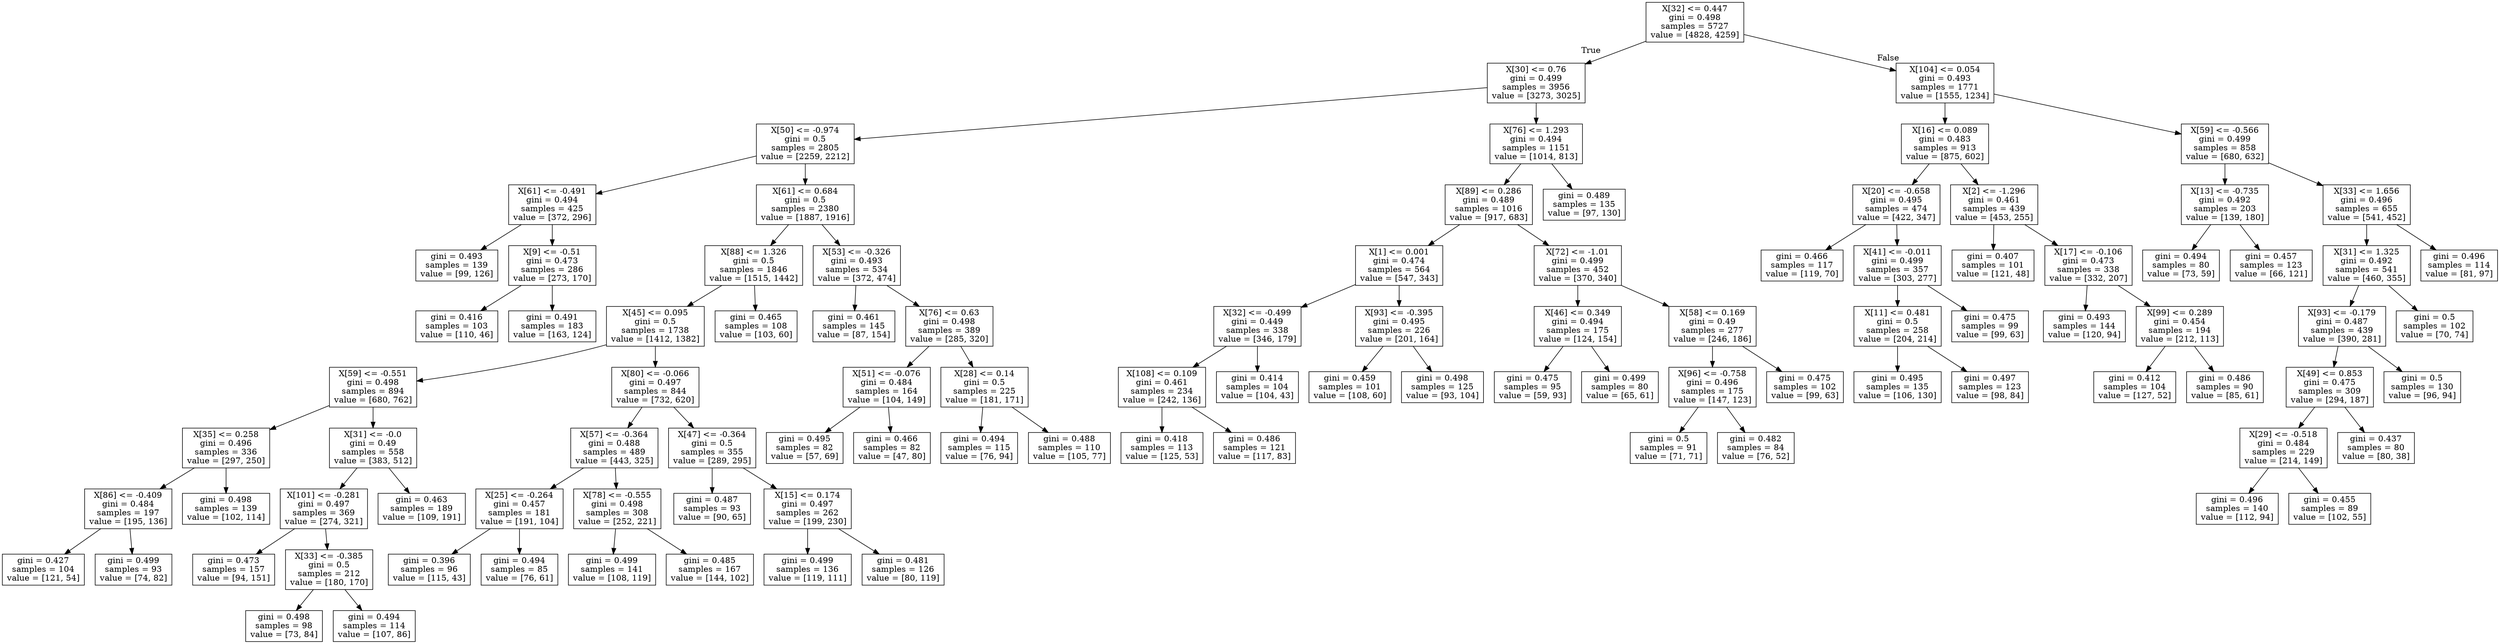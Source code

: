 digraph Tree {
node [shape=box] ;
0 [label="X[32] <= 0.447\ngini = 0.498\nsamples = 5727\nvalue = [4828, 4259]"] ;
1 [label="X[30] <= 0.76\ngini = 0.499\nsamples = 3956\nvalue = [3273, 3025]"] ;
0 -> 1 [labeldistance=2.5, labelangle=45, headlabel="True"] ;
5 [label="X[50] <= -0.974\ngini = 0.5\nsamples = 2805\nvalue = [2259, 2212]"] ;
1 -> 5 ;
23 [label="X[61] <= -0.491\ngini = 0.494\nsamples = 425\nvalue = [372, 296]"] ;
5 -> 23 ;
25 [label="gini = 0.493\nsamples = 139\nvalue = [99, 126]"] ;
23 -> 25 ;
26 [label="X[9] <= -0.51\ngini = 0.473\nsamples = 286\nvalue = [273, 170]"] ;
23 -> 26 ;
43 [label="gini = 0.416\nsamples = 103\nvalue = [110, 46]"] ;
26 -> 43 ;
44 [label="gini = 0.491\nsamples = 183\nvalue = [163, 124]"] ;
26 -> 44 ;
24 [label="X[61] <= 0.684\ngini = 0.5\nsamples = 2380\nvalue = [1887, 1916]"] ;
5 -> 24 ;
27 [label="X[88] <= 1.326\ngini = 0.5\nsamples = 1846\nvalue = [1515, 1442]"] ;
24 -> 27 ;
29 [label="X[45] <= 0.095\ngini = 0.5\nsamples = 1738\nvalue = [1412, 1382]"] ;
27 -> 29 ;
31 [label="X[59] <= -0.551\ngini = 0.498\nsamples = 894\nvalue = [680, 762]"] ;
29 -> 31 ;
33 [label="X[35] <= 0.258\ngini = 0.496\nsamples = 336\nvalue = [297, 250]"] ;
31 -> 33 ;
49 [label="X[86] <= -0.409\ngini = 0.484\nsamples = 197\nvalue = [195, 136]"] ;
33 -> 49 ;
51 [label="gini = 0.427\nsamples = 104\nvalue = [121, 54]"] ;
49 -> 51 ;
52 [label="gini = 0.499\nsamples = 93\nvalue = [74, 82]"] ;
49 -> 52 ;
50 [label="gini = 0.498\nsamples = 139\nvalue = [102, 114]"] ;
33 -> 50 ;
34 [label="X[31] <= -0.0\ngini = 0.49\nsamples = 558\nvalue = [383, 512]"] ;
31 -> 34 ;
45 [label="X[101] <= -0.281\ngini = 0.497\nsamples = 369\nvalue = [274, 321]"] ;
34 -> 45 ;
47 [label="gini = 0.473\nsamples = 157\nvalue = [94, 151]"] ;
45 -> 47 ;
48 [label="X[33] <= -0.385\ngini = 0.5\nsamples = 212\nvalue = [180, 170]"] ;
45 -> 48 ;
87 [label="gini = 0.498\nsamples = 98\nvalue = [73, 84]"] ;
48 -> 87 ;
88 [label="gini = 0.494\nsamples = 114\nvalue = [107, 86]"] ;
48 -> 88 ;
46 [label="gini = 0.463\nsamples = 189\nvalue = [109, 191]"] ;
34 -> 46 ;
32 [label="X[80] <= -0.066\ngini = 0.497\nsamples = 844\nvalue = [732, 620]"] ;
29 -> 32 ;
35 [label="X[57] <= -0.364\ngini = 0.488\nsamples = 489\nvalue = [443, 325]"] ;
32 -> 35 ;
37 [label="X[25] <= -0.264\ngini = 0.457\nsamples = 181\nvalue = [191, 104]"] ;
35 -> 37 ;
39 [label="gini = 0.396\nsamples = 96\nvalue = [115, 43]"] ;
37 -> 39 ;
40 [label="gini = 0.494\nsamples = 85\nvalue = [76, 61]"] ;
37 -> 40 ;
38 [label="X[78] <= -0.555\ngini = 0.498\nsamples = 308\nvalue = [252, 221]"] ;
35 -> 38 ;
67 [label="gini = 0.499\nsamples = 141\nvalue = [108, 119]"] ;
38 -> 67 ;
68 [label="gini = 0.485\nsamples = 167\nvalue = [144, 102]"] ;
38 -> 68 ;
36 [label="X[47] <= -0.364\ngini = 0.5\nsamples = 355\nvalue = [289, 295]"] ;
32 -> 36 ;
61 [label="gini = 0.487\nsamples = 93\nvalue = [90, 65]"] ;
36 -> 61 ;
62 [label="X[15] <= 0.174\ngini = 0.497\nsamples = 262\nvalue = [199, 230]"] ;
36 -> 62 ;
65 [label="gini = 0.499\nsamples = 136\nvalue = [119, 111]"] ;
62 -> 65 ;
66 [label="gini = 0.481\nsamples = 126\nvalue = [80, 119]"] ;
62 -> 66 ;
30 [label="gini = 0.465\nsamples = 108\nvalue = [103, 60]"] ;
27 -> 30 ;
28 [label="X[53] <= -0.326\ngini = 0.493\nsamples = 534\nvalue = [372, 474]"] ;
24 -> 28 ;
41 [label="gini = 0.461\nsamples = 145\nvalue = [87, 154]"] ;
28 -> 41 ;
42 [label="X[76] <= 0.63\ngini = 0.498\nsamples = 389\nvalue = [285, 320]"] ;
28 -> 42 ;
59 [label="X[51] <= -0.076\ngini = 0.484\nsamples = 164\nvalue = [104, 149]"] ;
42 -> 59 ;
97 [label="gini = 0.495\nsamples = 82\nvalue = [57, 69]"] ;
59 -> 97 ;
98 [label="gini = 0.466\nsamples = 82\nvalue = [47, 80]"] ;
59 -> 98 ;
60 [label="X[28] <= 0.14\ngini = 0.5\nsamples = 225\nvalue = [181, 171]"] ;
42 -> 60 ;
63 [label="gini = 0.494\nsamples = 115\nvalue = [76, 94]"] ;
60 -> 63 ;
64 [label="gini = 0.488\nsamples = 110\nvalue = [105, 77]"] ;
60 -> 64 ;
6 [label="X[76] <= 1.293\ngini = 0.494\nsamples = 1151\nvalue = [1014, 813]"] ;
1 -> 6 ;
7 [label="X[89] <= 0.286\ngini = 0.489\nsamples = 1016\nvalue = [917, 683]"] ;
6 -> 7 ;
9 [label="X[1] <= 0.001\ngini = 0.474\nsamples = 564\nvalue = [547, 343]"] ;
7 -> 9 ;
19 [label="X[32] <= -0.499\ngini = 0.449\nsamples = 338\nvalue = [346, 179]"] ;
9 -> 19 ;
89 [label="X[108] <= 0.109\ngini = 0.461\nsamples = 234\nvalue = [242, 136]"] ;
19 -> 89 ;
91 [label="gini = 0.418\nsamples = 113\nvalue = [125, 53]"] ;
89 -> 91 ;
92 [label="gini = 0.486\nsamples = 121\nvalue = [117, 83]"] ;
89 -> 92 ;
90 [label="gini = 0.414\nsamples = 104\nvalue = [104, 43]"] ;
19 -> 90 ;
20 [label="X[93] <= -0.395\ngini = 0.495\nsamples = 226\nvalue = [201, 164]"] ;
9 -> 20 ;
21 [label="gini = 0.459\nsamples = 101\nvalue = [108, 60]"] ;
20 -> 21 ;
22 [label="gini = 0.498\nsamples = 125\nvalue = [93, 104]"] ;
20 -> 22 ;
10 [label="X[72] <= -1.01\ngini = 0.499\nsamples = 452\nvalue = [370, 340]"] ;
7 -> 10 ;
17 [label="X[46] <= 0.349\ngini = 0.494\nsamples = 175\nvalue = [124, 154]"] ;
10 -> 17 ;
71 [label="gini = 0.475\nsamples = 95\nvalue = [59, 93]"] ;
17 -> 71 ;
72 [label="gini = 0.499\nsamples = 80\nvalue = [65, 61]"] ;
17 -> 72 ;
18 [label="X[58] <= 0.169\ngini = 0.49\nsamples = 277\nvalue = [246, 186]"] ;
10 -> 18 ;
93 [label="X[96] <= -0.758\ngini = 0.496\nsamples = 175\nvalue = [147, 123]"] ;
18 -> 93 ;
95 [label="gini = 0.5\nsamples = 91\nvalue = [71, 71]"] ;
93 -> 95 ;
96 [label="gini = 0.482\nsamples = 84\nvalue = [76, 52]"] ;
93 -> 96 ;
94 [label="gini = 0.475\nsamples = 102\nvalue = [99, 63]"] ;
18 -> 94 ;
8 [label="gini = 0.489\nsamples = 135\nvalue = [97, 130]"] ;
6 -> 8 ;
2 [label="X[104] <= 0.054\ngini = 0.493\nsamples = 1771\nvalue = [1555, 1234]"] ;
0 -> 2 [labeldistance=2.5, labelangle=-45, headlabel="False"] ;
3 [label="X[16] <= 0.089\ngini = 0.483\nsamples = 913\nvalue = [875, 602]"] ;
2 -> 3 ;
11 [label="X[20] <= -0.658\ngini = 0.495\nsamples = 474\nvalue = [422, 347]"] ;
3 -> 11 ;
55 [label="gini = 0.466\nsamples = 117\nvalue = [119, 70]"] ;
11 -> 55 ;
56 [label="X[41] <= -0.011\ngini = 0.499\nsamples = 357\nvalue = [303, 277]"] ;
11 -> 56 ;
57 [label="X[11] <= 0.481\ngini = 0.5\nsamples = 258\nvalue = [204, 214]"] ;
56 -> 57 ;
81 [label="gini = 0.495\nsamples = 135\nvalue = [106, 130]"] ;
57 -> 81 ;
82 [label="gini = 0.497\nsamples = 123\nvalue = [98, 84]"] ;
57 -> 82 ;
58 [label="gini = 0.475\nsamples = 99\nvalue = [99, 63]"] ;
56 -> 58 ;
12 [label="X[2] <= -1.296\ngini = 0.461\nsamples = 439\nvalue = [453, 255]"] ;
3 -> 12 ;
69 [label="gini = 0.407\nsamples = 101\nvalue = [121, 48]"] ;
12 -> 69 ;
70 [label="X[17] <= -0.106\ngini = 0.473\nsamples = 338\nvalue = [332, 207]"] ;
12 -> 70 ;
73 [label="gini = 0.493\nsamples = 144\nvalue = [120, 94]"] ;
70 -> 73 ;
74 [label="X[99] <= 0.289\ngini = 0.454\nsamples = 194\nvalue = [212, 113]"] ;
70 -> 74 ;
75 [label="gini = 0.412\nsamples = 104\nvalue = [127, 52]"] ;
74 -> 75 ;
76 [label="gini = 0.486\nsamples = 90\nvalue = [85, 61]"] ;
74 -> 76 ;
4 [label="X[59] <= -0.566\ngini = 0.499\nsamples = 858\nvalue = [680, 632]"] ;
2 -> 4 ;
13 [label="X[13] <= -0.735\ngini = 0.492\nsamples = 203\nvalue = [139, 180]"] ;
4 -> 13 ;
15 [label="gini = 0.494\nsamples = 80\nvalue = [73, 59]"] ;
13 -> 15 ;
16 [label="gini = 0.457\nsamples = 123\nvalue = [66, 121]"] ;
13 -> 16 ;
14 [label="X[33] <= 1.656\ngini = 0.496\nsamples = 655\nvalue = [541, 452]"] ;
4 -> 14 ;
53 [label="X[31] <= 1.325\ngini = 0.492\nsamples = 541\nvalue = [460, 355]"] ;
14 -> 53 ;
77 [label="X[93] <= -0.179\ngini = 0.487\nsamples = 439\nvalue = [390, 281]"] ;
53 -> 77 ;
79 [label="X[49] <= 0.853\ngini = 0.475\nsamples = 309\nvalue = [294, 187]"] ;
77 -> 79 ;
83 [label="X[29] <= -0.518\ngini = 0.484\nsamples = 229\nvalue = [214, 149]"] ;
79 -> 83 ;
85 [label="gini = 0.496\nsamples = 140\nvalue = [112, 94]"] ;
83 -> 85 ;
86 [label="gini = 0.455\nsamples = 89\nvalue = [102, 55]"] ;
83 -> 86 ;
84 [label="gini = 0.437\nsamples = 80\nvalue = [80, 38]"] ;
79 -> 84 ;
80 [label="gini = 0.5\nsamples = 130\nvalue = [96, 94]"] ;
77 -> 80 ;
78 [label="gini = 0.5\nsamples = 102\nvalue = [70, 74]"] ;
53 -> 78 ;
54 [label="gini = 0.496\nsamples = 114\nvalue = [81, 97]"] ;
14 -> 54 ;
}